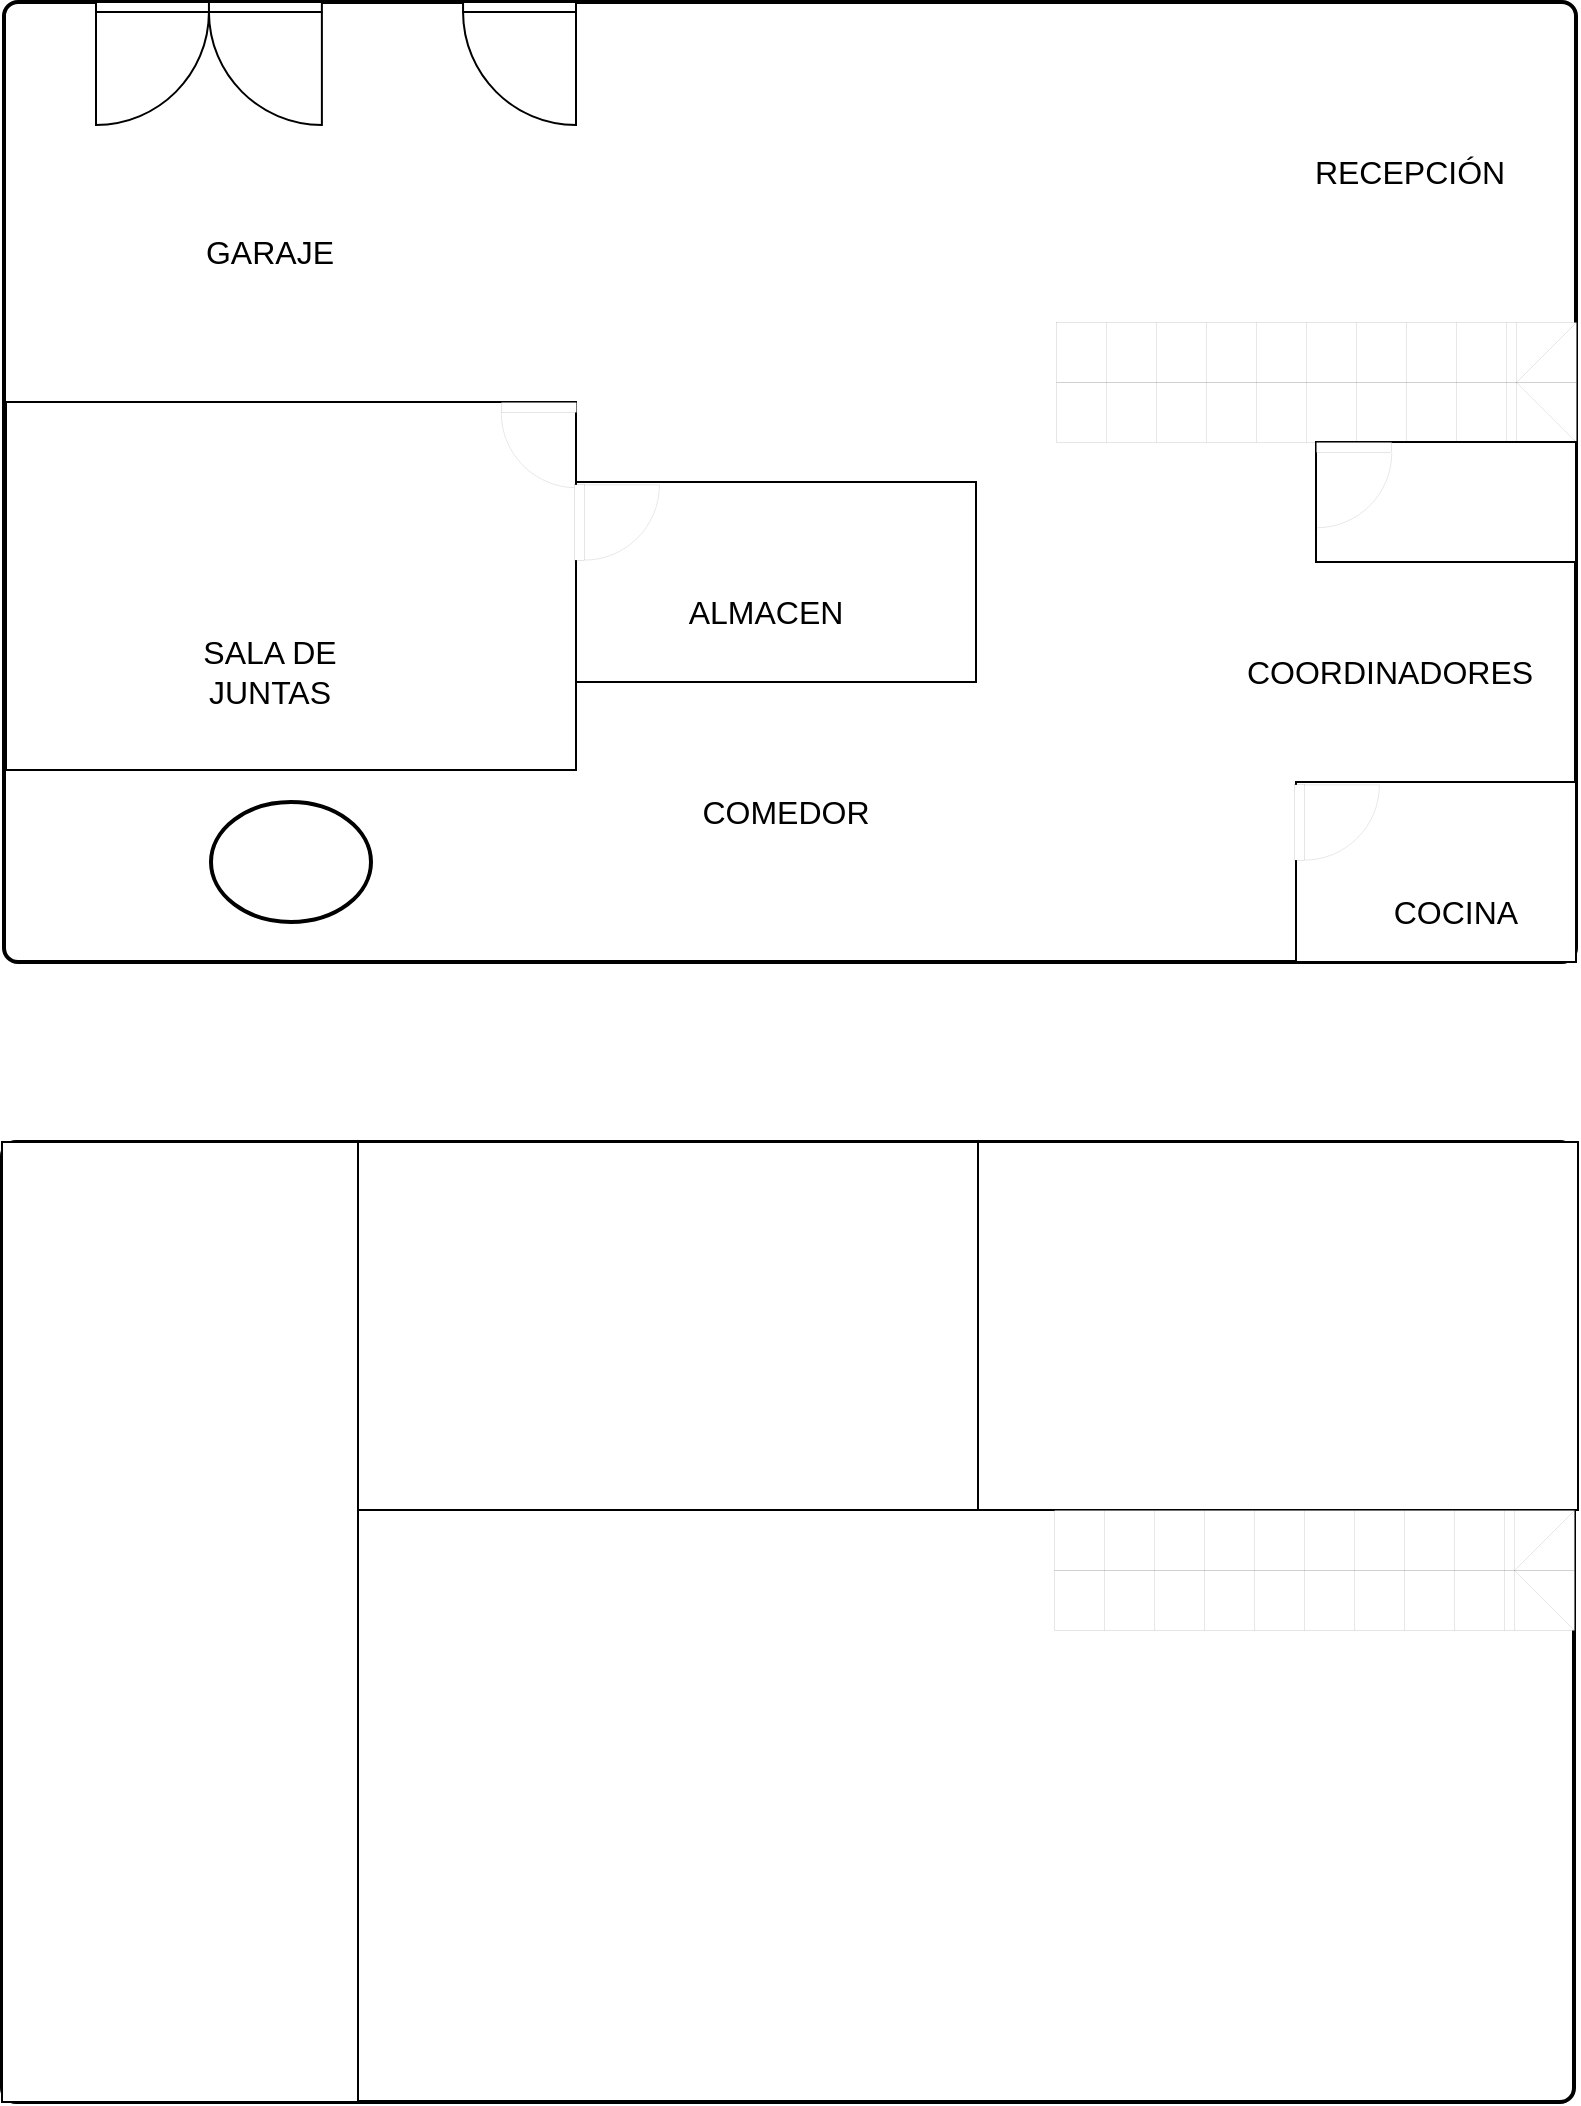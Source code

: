 <mxfile version="20.0.4" type="github">
  <diagram id="bTS_LiYmaEEEzgW34JEY" name="Page-1">
    <mxGraphModel dx="1278" dy="588" grid="1" gridSize="10" guides="1" tooltips="1" connect="1" arrows="1" fold="1" page="1" pageScale="1" pageWidth="850" pageHeight="1100" math="0" shadow="0">
      <root>
        <mxCell id="0" />
        <mxCell id="1" parent="0" />
        <mxCell id="_0CYCBEmbeg0SdtYCm0v-1" value="" style="rounded=1;whiteSpace=wrap;html=1;absoluteArcSize=1;arcSize=14;strokeWidth=2;" vertex="1" parent="1">
          <mxGeometry x="33" y="80" width="786" height="480" as="geometry" />
        </mxCell>
        <mxCell id="_0CYCBEmbeg0SdtYCm0v-3" value="" style="verticalLabelPosition=bottom;html=1;verticalAlign=top;align=center;shape=mxgraph.floorplan.doorDouble;aspect=fixed;" vertex="1" parent="1">
          <mxGeometry x="79" y="80" width="112.94" height="60" as="geometry" />
        </mxCell>
        <mxCell id="_0CYCBEmbeg0SdtYCm0v-4" value="" style="verticalLabelPosition=bottom;html=1;verticalAlign=top;align=center;shape=mxgraph.floorplan.doorRight;aspect=fixed;" vertex="1" parent="1">
          <mxGeometry x="262.53" y="80" width="56.47" height="60" as="geometry" />
        </mxCell>
        <mxCell id="_0CYCBEmbeg0SdtYCm0v-10" value="" style="strokeWidth=2;html=1;shape=mxgraph.flowchart.start_2;whiteSpace=wrap;shadow=0;sketch=0;" vertex="1" parent="1">
          <mxGeometry x="136.5" y="480" width="80" height="60" as="geometry" />
        </mxCell>
        <mxCell id="_0CYCBEmbeg0SdtYCm0v-11" value="" style="verticalLabelPosition=bottom;html=1;verticalAlign=top;align=center;shape=mxgraph.floorplan.stairsRest;shadow=0;sketch=0;strokeWidth=0;" vertex="1" parent="1">
          <mxGeometry x="559" y="240" width="260" height="60" as="geometry" />
        </mxCell>
        <mxCell id="_0CYCBEmbeg0SdtYCm0v-13" value="" style="verticalLabelPosition=bottom;verticalAlign=top;html=1;shape=mxgraph.basic.rect;fillColor2=none;strokeWidth=1;size=20;indent=5;shadow=0;sketch=0;" vertex="1" parent="1">
          <mxGeometry x="34" y="280" width="285" height="184" as="geometry" />
        </mxCell>
        <mxCell id="_0CYCBEmbeg0SdtYCm0v-14" value="" style="verticalLabelPosition=bottom;verticalAlign=top;html=1;shape=mxgraph.basic.rect;fillColor2=none;strokeWidth=1;size=20;indent=5;shadow=0;sketch=0;" vertex="1" parent="1">
          <mxGeometry x="319" y="320" width="200" height="100" as="geometry" />
        </mxCell>
        <mxCell id="_0CYCBEmbeg0SdtYCm0v-15" value="" style="verticalLabelPosition=bottom;verticalAlign=top;html=1;shape=mxgraph.basic.rect;fillColor2=none;strokeWidth=1;size=20;indent=5;shadow=0;sketch=0;" vertex="1" parent="1">
          <mxGeometry x="679" y="470" width="140" height="90" as="geometry" />
        </mxCell>
        <mxCell id="_0CYCBEmbeg0SdtYCm0v-16" value="" style="verticalLabelPosition=bottom;verticalAlign=top;html=1;shape=mxgraph.basic.rect;fillColor2=none;strokeWidth=1;size=20;indent=5;shadow=0;sketch=0;" vertex="1" parent="1">
          <mxGeometry x="689" y="300" width="130" height="60" as="geometry" />
        </mxCell>
        <mxCell id="_0CYCBEmbeg0SdtYCm0v-17" value="SALA DE&lt;br style=&quot;font-size: 16px;&quot;&gt;JUNTAS" style="text;html=1;strokeColor=none;fillColor=none;align=center;verticalAlign=middle;whiteSpace=wrap;rounded=0;shadow=0;sketch=0;fontSize=16;" vertex="1" parent="1">
          <mxGeometry x="119" y="400" width="93.53" height="30" as="geometry" />
        </mxCell>
        <mxCell id="_0CYCBEmbeg0SdtYCm0v-18" value="GARAJE" style="text;html=1;strokeColor=none;fillColor=none;align=center;verticalAlign=middle;whiteSpace=wrap;rounded=0;shadow=0;sketch=0;fontSize=16;" vertex="1" parent="1">
          <mxGeometry x="119" y="190" width="93.53" height="30" as="geometry" />
        </mxCell>
        <mxCell id="_0CYCBEmbeg0SdtYCm0v-19" value="ALMACEN" style="text;html=1;strokeColor=none;fillColor=none;align=center;verticalAlign=middle;whiteSpace=wrap;rounded=0;shadow=0;sketch=0;fontSize=16;" vertex="1" parent="1">
          <mxGeometry x="367.23" y="370" width="93.53" height="30" as="geometry" />
        </mxCell>
        <mxCell id="_0CYCBEmbeg0SdtYCm0v-21" value="COMEDOR" style="text;html=1;strokeColor=none;fillColor=none;align=center;verticalAlign=middle;whiteSpace=wrap;rounded=0;shadow=0;sketch=0;fontSize=16;" vertex="1" parent="1">
          <mxGeometry x="377.23" y="470" width="93.53" height="30" as="geometry" />
        </mxCell>
        <mxCell id="_0CYCBEmbeg0SdtYCm0v-22" value="COCINA" style="text;html=1;strokeColor=none;fillColor=none;align=center;verticalAlign=middle;whiteSpace=wrap;rounded=0;shadow=0;sketch=0;fontSize=16;" vertex="1" parent="1">
          <mxGeometry x="712.23" y="520" width="93.53" height="30" as="geometry" />
        </mxCell>
        <mxCell id="_0CYCBEmbeg0SdtYCm0v-23" value="RECEPCIÓN" style="text;html=1;strokeColor=none;fillColor=none;align=center;verticalAlign=middle;whiteSpace=wrap;rounded=0;shadow=0;sketch=0;fontSize=16;" vertex="1" parent="1">
          <mxGeometry x="689" y="150" width="93.53" height="30" as="geometry" />
        </mxCell>
        <mxCell id="_0CYCBEmbeg0SdtYCm0v-25" value="COORDINADORES" style="text;html=1;strokeColor=none;fillColor=none;align=center;verticalAlign=middle;whiteSpace=wrap;rounded=0;shadow=0;sketch=0;fontSize=16;" vertex="1" parent="1">
          <mxGeometry x="679" y="400" width="93.53" height="30" as="geometry" />
        </mxCell>
        <mxCell id="_0CYCBEmbeg0SdtYCm0v-26" value="" style="verticalLabelPosition=bottom;html=1;verticalAlign=top;align=center;shape=mxgraph.floorplan.doorRight;aspect=fixed;shadow=0;sketch=0;fontSize=16;strokeWidth=0;" vertex="1" parent="1">
          <mxGeometry x="281.36" y="280" width="37.64" height="40" as="geometry" />
        </mxCell>
        <mxCell id="_0CYCBEmbeg0SdtYCm0v-27" value="" style="verticalLabelPosition=bottom;html=1;verticalAlign=top;align=center;shape=mxgraph.floorplan.doorRight;aspect=fixed;shadow=0;sketch=0;fontSize=16;strokeWidth=0;rotation=-90;" vertex="1" parent="1">
          <mxGeometry x="319" y="320" width="37.65" height="40" as="geometry" />
        </mxCell>
        <mxCell id="_0CYCBEmbeg0SdtYCm0v-28" value="" style="verticalLabelPosition=bottom;html=1;verticalAlign=top;align=center;shape=mxgraph.floorplan.doorRight;aspect=fixed;shadow=0;sketch=0;fontSize=16;strokeWidth=0;rotation=-90;" vertex="1" parent="1">
          <mxGeometry x="679" y="470" width="37.64" height="40" as="geometry" />
        </mxCell>
        <mxCell id="_0CYCBEmbeg0SdtYCm0v-30" value="" style="verticalLabelPosition=bottom;html=1;verticalAlign=top;align=center;shape=mxgraph.floorplan.doorLeft;aspect=fixed;shadow=0;sketch=0;fontSize=16;strokeWidth=0;" vertex="1" parent="1">
          <mxGeometry x="689" y="300" width="37.65" height="40" as="geometry" />
        </mxCell>
        <mxCell id="_0CYCBEmbeg0SdtYCm0v-31" value="" style="rounded=1;whiteSpace=wrap;html=1;absoluteArcSize=1;arcSize=14;strokeWidth=2;" vertex="1" parent="1">
          <mxGeometry x="32" y="650" width="786" height="480" as="geometry" />
        </mxCell>
        <mxCell id="_0CYCBEmbeg0SdtYCm0v-53" value="" style="verticalLabelPosition=bottom;verticalAlign=top;html=1;shape=mxgraph.basic.rect;fillColor2=none;strokeWidth=1;size=20;indent=5;shadow=0;sketch=0;" vertex="1" parent="1">
          <mxGeometry x="32" y="650" width="178" height="480" as="geometry" />
        </mxCell>
        <mxCell id="_0CYCBEmbeg0SdtYCm0v-54" value="" style="verticalLabelPosition=bottom;verticalAlign=top;html=1;shape=mxgraph.basic.rect;fillColor2=none;strokeWidth=1;size=20;indent=5;shadow=0;sketch=0;" vertex="1" parent="1">
          <mxGeometry x="210" y="650" width="310" height="184" as="geometry" />
        </mxCell>
        <mxCell id="_0CYCBEmbeg0SdtYCm0v-55" value="" style="verticalLabelPosition=bottom;verticalAlign=top;html=1;shape=mxgraph.basic.rect;fillColor2=none;strokeWidth=1;size=20;indent=5;shadow=0;sketch=0;" vertex="1" parent="1">
          <mxGeometry x="520" y="650" width="300" height="184" as="geometry" />
        </mxCell>
        <mxCell id="_0CYCBEmbeg0SdtYCm0v-56" value="" style="verticalLabelPosition=bottom;html=1;verticalAlign=top;align=center;shape=mxgraph.floorplan.stairsRest;shadow=0;sketch=0;strokeWidth=0;" vertex="1" parent="1">
          <mxGeometry x="558" y="834" width="260" height="60" as="geometry" />
        </mxCell>
      </root>
    </mxGraphModel>
  </diagram>
</mxfile>
